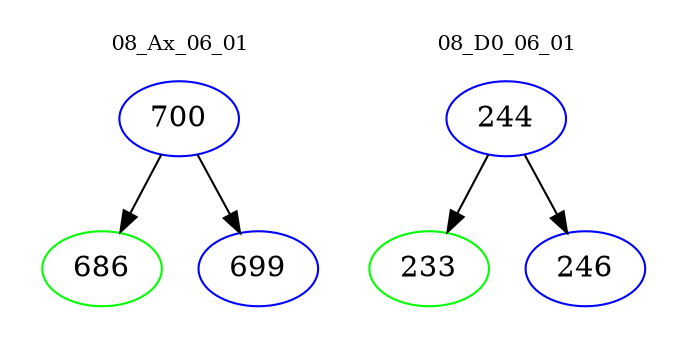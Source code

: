 digraph{
subgraph cluster_0 {
color = white
label = "08_Ax_06_01";
fontsize=10;
T0_700 [label="700", color="blue"]
T0_700 -> T0_686 [color="black"]
T0_686 [label="686", color="green"]
T0_700 -> T0_699 [color="black"]
T0_699 [label="699", color="blue"]
}
subgraph cluster_1 {
color = white
label = "08_D0_06_01";
fontsize=10;
T1_244 [label="244", color="blue"]
T1_244 -> T1_233 [color="black"]
T1_233 [label="233", color="green"]
T1_244 -> T1_246 [color="black"]
T1_246 [label="246", color="blue"]
}
}
